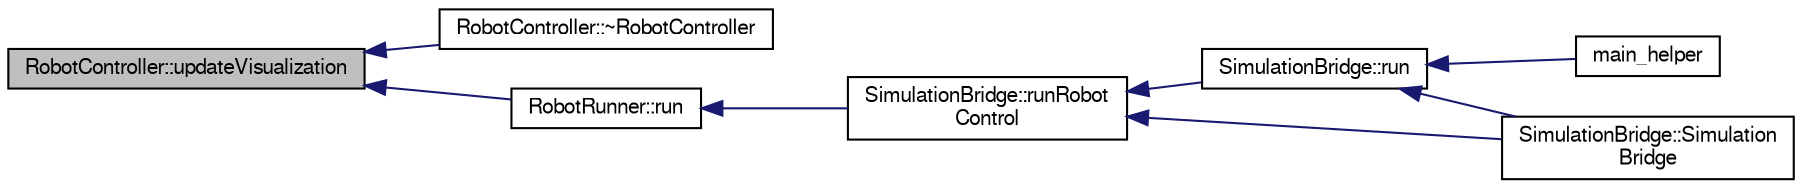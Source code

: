 digraph "RobotController::updateVisualization"
{
  edge [fontname="FreeSans",fontsize="10",labelfontname="FreeSans",labelfontsize="10"];
  node [fontname="FreeSans",fontsize="10",shape=record];
  rankdir="LR";
  Node1 [label="RobotController::updateVisualization",height=0.2,width=0.4,color="black", fillcolor="grey75", style="filled", fontcolor="black"];
  Node1 -> Node2 [dir="back",color="midnightblue",fontsize="10",style="solid",fontname="FreeSans"];
  Node2 [label="RobotController::~RobotController",height=0.2,width=0.4,color="black", fillcolor="white", style="filled",URL="$d4/d6a/class_robot_controller.html#acb2d0125410b1ad0a96bb8728ac0f245"];
  Node1 -> Node3 [dir="back",color="midnightblue",fontsize="10",style="solid",fontname="FreeSans"];
  Node3 [label="RobotRunner::run",height=0.2,width=0.4,color="black", fillcolor="white", style="filled",URL="$d9/d42/class_robot_runner.html#a00f9204f3367b9948a2053e66d92c844"];
  Node3 -> Node4 [dir="back",color="midnightblue",fontsize="10",style="solid",fontname="FreeSans"];
  Node4 [label="SimulationBridge::runRobot\lControl",height=0.2,width=0.4,color="black", fillcolor="white", style="filled",URL="$d8/d3a/class_simulation_bridge.html#a3396c7d142b6d3be5c65fc17adad05a0"];
  Node4 -> Node5 [dir="back",color="midnightblue",fontsize="10",style="solid",fontname="FreeSans"];
  Node5 [label="SimulationBridge::run",height=0.2,width=0.4,color="black", fillcolor="white", style="filled",URL="$d8/d3a/class_simulation_bridge.html#a0a9846e88d9afe3370ffe10db348a366"];
  Node5 -> Node6 [dir="back",color="midnightblue",fontsize="10",style="solid",fontname="FreeSans"];
  Node6 [label="main_helper",height=0.2,width=0.4,color="black", fillcolor="white", style="filled",URL="$d3/dfa/main__helper_8cpp.html#acd1b6ffaae55ecc3c765c38ce5bf3a95"];
  Node5 -> Node7 [dir="back",color="midnightblue",fontsize="10",style="solid",fontname="FreeSans"];
  Node7 [label="SimulationBridge::Simulation\lBridge",height=0.2,width=0.4,color="black", fillcolor="white", style="filled",URL="$d8/d3a/class_simulation_bridge.html#a5cdefecff31a17a54c840de90020d230"];
  Node4 -> Node7 [dir="back",color="midnightblue",fontsize="10",style="solid",fontname="FreeSans"];
}
